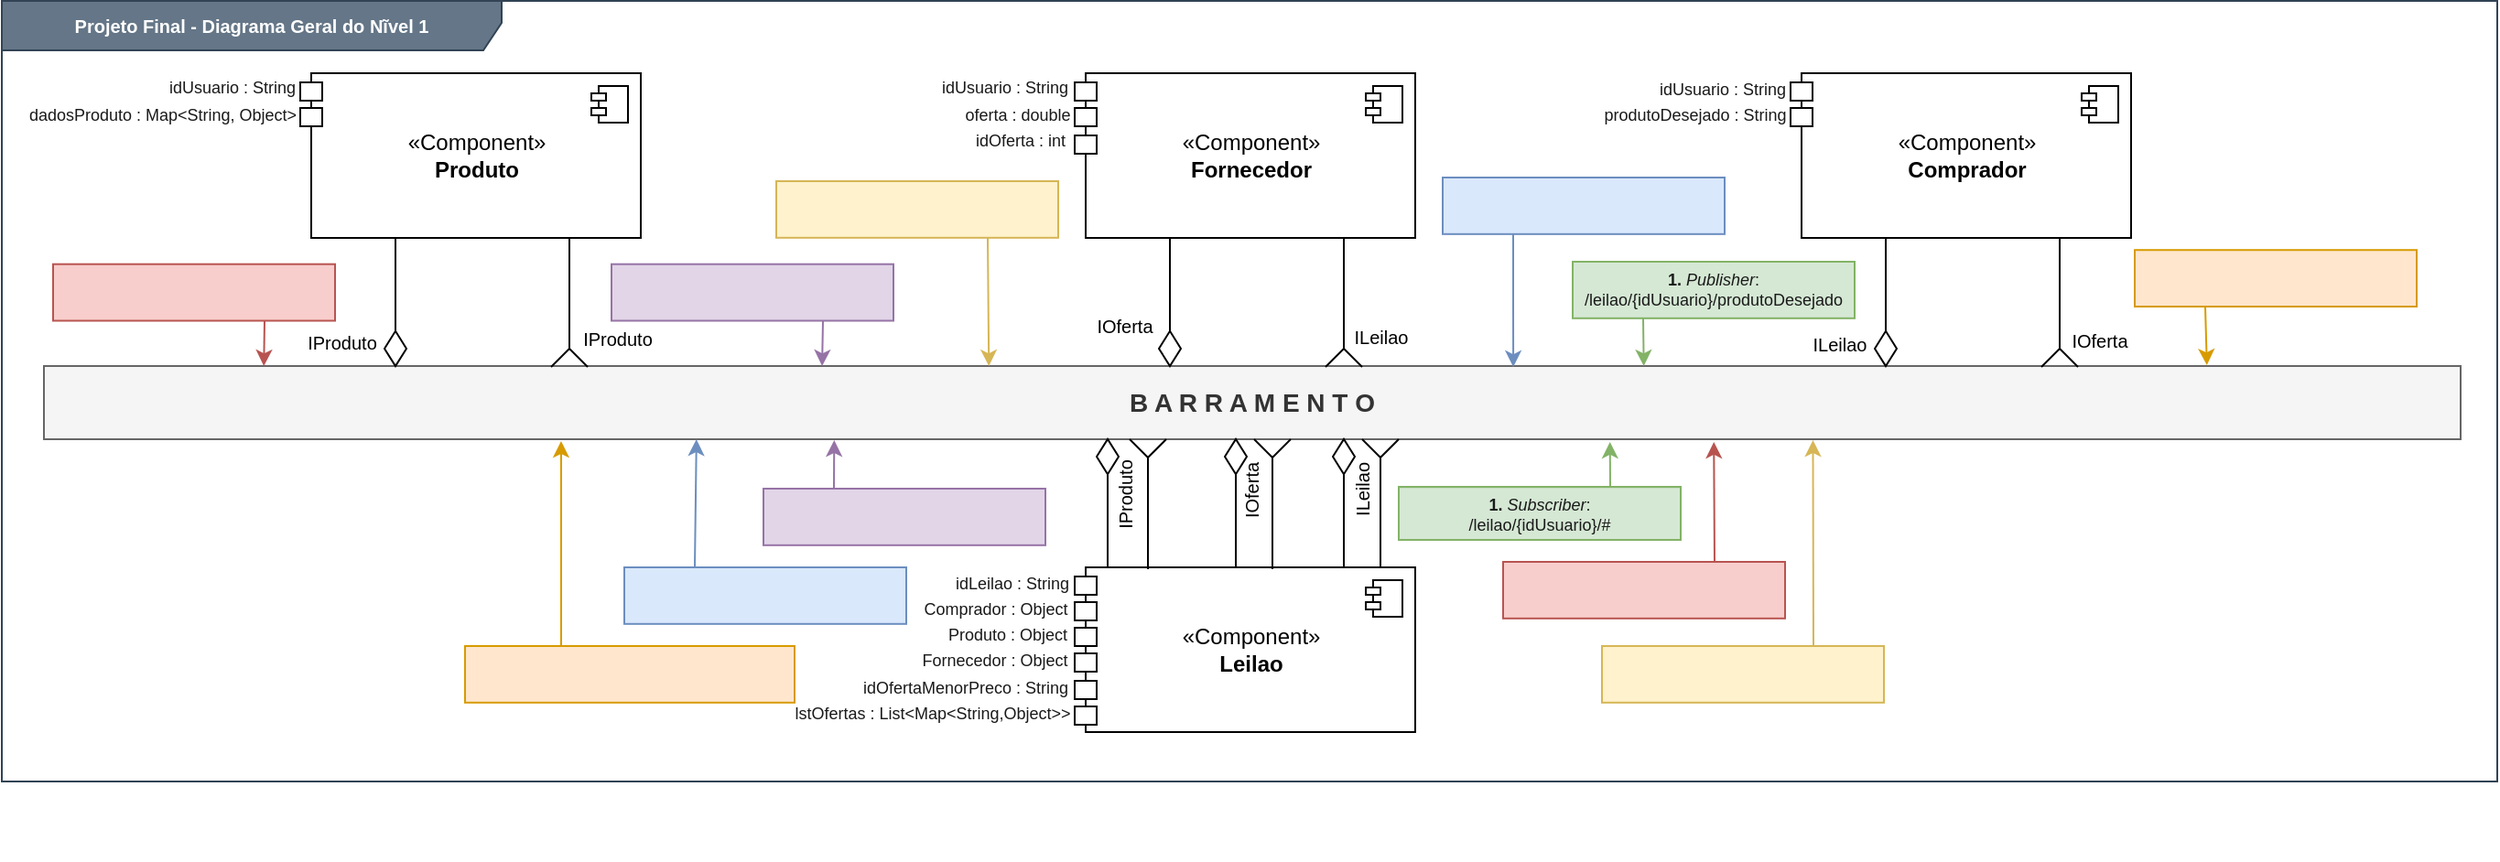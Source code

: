 <mxfile version="13.7.3" type="github">
  <diagram id="yKdZbqVcoZqOLuwMMB4S" name="Page-1">
    <mxGraphModel dx="2090" dy="289" grid="1" gridSize="10" guides="1" tooltips="1" connect="1" arrows="1" fold="1" page="1" pageScale="1" pageWidth="1169" pageHeight="827" math="0" shadow="0">
      <root>
        <mxCell id="0" />
        <mxCell id="1" parent="0" />
        <mxCell id="267" value="Projeto Final - Diagrama Geral do Nĩvel 1" style="shape=umlFrame;whiteSpace=wrap;html=1;fontSize=10;fontColor=#ffffff;fillColor=#647687;strokeColor=#314354;width=273;height=27;fontStyle=1" parent="1" vertex="1">
          <mxGeometry x="-83" y="283.5" width="1363" height="426.5" as="geometry" />
        </mxCell>
        <mxCell id="FtdyLY_3m7sY5ahBleHm-33" value="&lt;font size=&quot;1&quot;&gt;&lt;b style=&quot;font-size: 14px&quot;&gt;B A R R A M E N T O&lt;/b&gt;&lt;/font&gt;" style="rounded=0;whiteSpace=wrap;html=1;fontSize=8;fillColor=#f5f5f5;strokeColor=#666666;fontColor=#333333;" parent="1" vertex="1">
          <mxGeometry x="-60" y="483" width="1320" height="40" as="geometry" />
        </mxCell>
        <mxCell id="36" value="" style="group" parent="1" vertex="1" connectable="0">
          <mxGeometry x="459" y="743" width="11" height="10" as="geometry" />
        </mxCell>
        <mxCell id="37" value="" style="group" parent="36" vertex="1" connectable="0">
          <mxGeometry x="-8.882e-16" y="-8.882e-16" width="11" height="10" as="geometry" />
        </mxCell>
        <mxCell id="58" value="" style="group" parent="1" vertex="1" connectable="0">
          <mxGeometry x="640" y="413" width="20" height="70.5" as="geometry" />
        </mxCell>
        <mxCell id="59" value="" style="endArrow=none;html=1;fontColor=#1A1A1A;" parent="58" edge="1">
          <mxGeometry width="50" height="50" relative="1" as="geometry">
            <mxPoint x="10" y="60.5" as="sourcePoint" />
            <mxPoint x="10" as="targetPoint" />
          </mxGeometry>
        </mxCell>
        <mxCell id="60" value="" style="endArrow=none;html=1;fontColor=#1A1A1A;" parent="58" edge="1">
          <mxGeometry width="50" height="50" relative="1" as="geometry">
            <mxPoint y="70.5" as="sourcePoint" />
            <mxPoint x="10" y="60.5" as="targetPoint" />
          </mxGeometry>
        </mxCell>
        <mxCell id="61" value="" style="endArrow=none;html=1;fontColor=#1A1A1A;" parent="58" edge="1">
          <mxGeometry width="50" height="50" relative="1" as="geometry">
            <mxPoint x="20" y="70.5" as="sourcePoint" />
            <mxPoint x="10" y="60.5" as="targetPoint" />
          </mxGeometry>
        </mxCell>
        <mxCell id="134" value="«Component»&lt;br&gt;&lt;b&gt;Produto&lt;/b&gt;" style="html=1;dropTarget=0;" parent="1" vertex="1">
          <mxGeometry x="86" y="323" width="180" height="90" as="geometry" />
        </mxCell>
        <mxCell id="135" value="" style="shape=component;jettyWidth=8;jettyHeight=4;" parent="134" vertex="1">
          <mxGeometry x="1" width="20" height="20" relative="1" as="geometry">
            <mxPoint x="-27" y="7" as="offset" />
          </mxGeometry>
        </mxCell>
        <mxCell id="136" value="" style="group" parent="1" vertex="1" connectable="0">
          <mxGeometry x="226" y="483" width="11" height="10" as="geometry" />
        </mxCell>
        <mxCell id="137" value="" style="group" parent="136" vertex="1" connectable="0">
          <mxGeometry x="-8.882e-16" y="-8.882e-16" width="11" height="10" as="geometry" />
        </mxCell>
        <mxCell id="138" value="" style="rhombus;whiteSpace=wrap;html=1;fontSize=8;" parent="1" vertex="1">
          <mxGeometry x="126" y="463.909" width="12" height="19.091" as="geometry" />
        </mxCell>
        <mxCell id="139" value="" style="endArrow=none;html=1;fontSize=8;exitX=0.5;exitY=0;exitDx=0;exitDy=0;" parent="1" source="138" edge="1">
          <mxGeometry width="50" height="50" relative="1" as="geometry">
            <mxPoint x="157" y="413" as="sourcePoint" />
            <mxPoint x="132" y="413" as="targetPoint" />
            <Array as="points" />
          </mxGeometry>
        </mxCell>
        <mxCell id="140" value="IProduto" style="text;html=1;strokeColor=none;fillColor=none;align=center;verticalAlign=middle;whiteSpace=wrap;rounded=0;fontSize=10;" parent="1" vertex="1">
          <mxGeometry x="80" y="460.25" width="46" height="20" as="geometry" />
        </mxCell>
        <mxCell id="141" value="" style="group" parent="1" vertex="1" connectable="0">
          <mxGeometry x="217" y="413" width="20" height="70.5" as="geometry" />
        </mxCell>
        <mxCell id="142" value="" style="endArrow=none;html=1;fontColor=#1A1A1A;" parent="141" edge="1">
          <mxGeometry width="50" height="50" relative="1" as="geometry">
            <mxPoint x="10" y="60.5" as="sourcePoint" />
            <mxPoint x="10" as="targetPoint" />
          </mxGeometry>
        </mxCell>
        <mxCell id="143" value="" style="endArrow=none;html=1;fontColor=#1A1A1A;" parent="141" edge="1">
          <mxGeometry width="50" height="50" relative="1" as="geometry">
            <mxPoint y="70.5" as="sourcePoint" />
            <mxPoint x="10" y="60.5" as="targetPoint" />
          </mxGeometry>
        </mxCell>
        <mxCell id="144" value="" style="endArrow=none;html=1;fontColor=#1A1A1A;" parent="141" edge="1">
          <mxGeometry width="50" height="50" relative="1" as="geometry">
            <mxPoint x="20" y="70.5" as="sourcePoint" />
            <mxPoint x="10" y="60.5" as="targetPoint" />
          </mxGeometry>
        </mxCell>
        <mxCell id="FtdyLY_3m7sY5ahBleHm-5" value="«Component»&lt;br&gt;&lt;b&gt;Fornecedor&lt;/b&gt;" style="html=1;dropTarget=0;" parent="1" vertex="1">
          <mxGeometry x="509" y="323" width="180" height="90" as="geometry" />
        </mxCell>
        <mxCell id="FtdyLY_3m7sY5ahBleHm-6" value="" style="shape=component;jettyWidth=8;jettyHeight=4;" parent="FtdyLY_3m7sY5ahBleHm-5" vertex="1">
          <mxGeometry x="1" width="20" height="20" relative="1" as="geometry">
            <mxPoint x="-27" y="7" as="offset" />
          </mxGeometry>
        </mxCell>
        <mxCell id="147" value="" style="rounded=0;whiteSpace=wrap;html=1;fontSize=10;" parent="1" vertex="1">
          <mxGeometry x="80" y="342" width="12" height="10" as="geometry" />
        </mxCell>
        <mxCell id="247" value="idUsuario : String" style="text;html=1;strokeColor=none;fillColor=none;align=center;verticalAlign=middle;whiteSpace=wrap;rounded=0;fontSize=9;fontColor=#1A1A1A;" parent="1" vertex="1">
          <mxGeometry x="6" y="321" width="74" height="20" as="geometry" />
        </mxCell>
        <mxCell id="209" value="&lt;b style=&quot;font-size: 9px&quot;&gt;2.&lt;/b&gt; &lt;i style=&quot;font-size: 9px&quot;&gt;Publisher&lt;/i&gt;:&lt;br style=&quot;font-size: 9px&quot;&gt;/produto/{idLeilao}/buscaProduto" style="text;html=1;strokeColor=none;fillColor=none;align=center;verticalAlign=middle;whiteSpace=wrap;rounded=0;fontSize=9;fontColor=#1A1A1A;" parent="1" vertex="1">
          <mxGeometry x="333" y="557.727" width="154" height="15.455" as="geometry" />
        </mxCell>
        <mxCell id="211" value="" style="group" parent="1" vertex="1" connectable="0">
          <mxGeometry x="775" y="426" width="154" height="30.91" as="geometry" />
        </mxCell>
        <mxCell id="180" value="" style="rounded=0;whiteSpace=wrap;html=1;fillColor=#d5e8d4;strokeColor=#82b366;" parent="211" vertex="1">
          <mxGeometry width="154" height="30.91" as="geometry" />
        </mxCell>
        <mxCell id="181" value="&lt;b style=&quot;font-size: 9px&quot;&gt;1.&lt;/b&gt; &lt;i style=&quot;font-size: 9px&quot;&gt;Publisher&lt;/i&gt;:&lt;br style=&quot;font-size: 9px&quot;&gt;/leilao/{idUsuario}/produtoDesejado" style="text;html=1;strokeColor=none;fillColor=none;align=center;verticalAlign=middle;whiteSpace=wrap;rounded=0;fontSize=9;fontColor=#1A1A1A;" parent="211" vertex="1">
          <mxGeometry y="7.728" width="154" height="15.455" as="geometry" />
        </mxCell>
        <mxCell id="212" value="" style="group" parent="1" vertex="1" connectable="0">
          <mxGeometry x="680" y="549.09" width="154" height="28.91" as="geometry" />
        </mxCell>
        <mxCell id="198" value="" style="group;fillColor=#dae8fc;strokeColor=#6c8ebf;container=0;" parent="212" vertex="1" connectable="0">
          <mxGeometry width="154" height="28.91" as="geometry" />
        </mxCell>
        <mxCell id="200" value="" style="group;fontSize=9;fillColor=#d5e8d4;strokeColor=#82b366;container=0;" parent="212" vertex="1" connectable="0">
          <mxGeometry width="154" height="28.91" as="geometry" />
        </mxCell>
        <mxCell id="201" value="" style="rounded=0;whiteSpace=wrap;html=1;fillColor=#d5e8d4;strokeColor=#82b366;" parent="212" vertex="1">
          <mxGeometry width="154" height="28.91" as="geometry" />
        </mxCell>
        <mxCell id="202" value="&lt;b style=&quot;font-size: 9px&quot;&gt;1.&lt;/b&gt; &lt;i style=&quot;font-size: 9px&quot;&gt;Subscriber&lt;/i&gt;:&lt;br style=&quot;font-size: 9px&quot;&gt;/leilao/{idUsuario}/#" style="text;html=1;strokeColor=none;fillColor=none;align=center;verticalAlign=middle;whiteSpace=wrap;rounded=0;fontSize=9;fontColor=#1A1A1A;" parent="212" vertex="1">
          <mxGeometry y="7.227" width="154" height="14.455" as="geometry" />
        </mxCell>
        <mxCell id="265" style="edgeStyle=orthogonalEdgeStyle;rounded=0;orthogonalLoop=1;jettySize=auto;html=1;exitX=0.75;exitY=1;exitDx=0;exitDy=0;entryX=0.322;entryY=0.001;entryDx=0;entryDy=0;entryPerimeter=0;fontSize=9;fontColor=#FFFFFF;fillColor=#e1d5e7;strokeColor=#9673a6;" parent="1" source="214" target="FtdyLY_3m7sY5ahBleHm-33" edge="1">
          <mxGeometry relative="1" as="geometry" />
        </mxCell>
        <mxCell id="215" value="&lt;b style=&quot;font-size: 9px&quot;&gt;2.&lt;/b&gt; &lt;i style=&quot;font-size: 9px&quot;&gt;Subscriber&lt;/i&gt;:&lt;br style=&quot;font-size: 9px&quot;&gt;/produto/{idLeilao}/#" style="text;html=1;strokeColor=none;fillColor=none;align=center;verticalAlign=middle;whiteSpace=wrap;rounded=0;fontSize=9;fontColor=#1A1A1A;" parent="1" vertex="1">
          <mxGeometry x="250" y="435.067" width="154" height="15.455" as="geometry" />
        </mxCell>
        <mxCell id="266" style="edgeStyle=orthogonalEdgeStyle;rounded=0;orthogonalLoop=1;jettySize=auto;html=1;exitX=0.75;exitY=1;exitDx=0;exitDy=0;entryX=0.091;entryY=0.001;entryDx=0;entryDy=0;entryPerimeter=0;fontSize=9;fontColor=#FFFFFF;fillColor=#f8cecc;strokeColor=#b85450;" parent="1" source="217" target="FtdyLY_3m7sY5ahBleHm-33" edge="1">
          <mxGeometry relative="1" as="geometry" />
        </mxCell>
        <mxCell id="218" value="&lt;b style=&quot;font-size: 9px&quot;&gt;3.&lt;/b&gt; &lt;i style=&quot;font-size: 9px&quot;&gt;Publisher&lt;/i&gt;:&lt;br style=&quot;font-size: 9px&quot;&gt;/produto/{idLeilao}/{idProduto}" style="text;html=1;strokeColor=none;fillColor=none;align=center;verticalAlign=middle;whiteSpace=wrap;rounded=0;fontSize=9;fontColor=#1A1A1A;" parent="1" vertex="1">
          <mxGeometry x="-55" y="435.067" width="154" height="15.455" as="geometry" />
        </mxCell>
        <mxCell id="257" style="edgeStyle=orthogonalEdgeStyle;rounded=0;orthogonalLoop=1;jettySize=auto;html=1;exitX=0.75;exitY=0;exitDx=0;exitDy=0;entryX=0.691;entryY=1.037;entryDx=0;entryDy=0;entryPerimeter=0;fontSize=9;fontColor=#FFFFFF;fillColor=#f8cecc;strokeColor=#b85450;" parent="1" source="227" target="FtdyLY_3m7sY5ahBleHm-33" edge="1">
          <mxGeometry relative="1" as="geometry">
            <Array as="points">
              <mxPoint x="852" y="590" />
            </Array>
          </mxGeometry>
        </mxCell>
        <mxCell id="228" value="&lt;b style=&quot;font-size: 9px&quot;&gt;3.&lt;/b&gt; &lt;i style=&quot;font-size: 9px&quot;&gt;Subscriber&lt;/i&gt;:&lt;br style=&quot;font-size: 9px&quot;&gt;/produto/{idLeilao}/{idProduto}" style="text;html=1;strokeColor=none;fillColor=none;align=center;verticalAlign=middle;whiteSpace=wrap;rounded=0;fontSize=9;fontColor=#1A1A1A;" parent="1" vertex="1">
          <mxGeometry x="737" y="597.727" width="154" height="15.455" as="geometry" />
        </mxCell>
        <mxCell id="263" style="edgeStyle=orthogonalEdgeStyle;rounded=0;orthogonalLoop=1;jettySize=auto;html=1;exitX=0.25;exitY=0;exitDx=0;exitDy=0;entryX=0.27;entryY=1.001;entryDx=0;entryDy=0;entryPerimeter=0;fontSize=9;fontColor=#FFFFFF;fillColor=#dae8fc;strokeColor=#6c8ebf;" parent="1" source="229" target="FtdyLY_3m7sY5ahBleHm-33" edge="1">
          <mxGeometry relative="1" as="geometry">
            <Array as="points">
              <mxPoint x="296" y="593" />
            </Array>
          </mxGeometry>
        </mxCell>
        <mxCell id="230" value="&lt;b style=&quot;font-size: 9px&quot;&gt;4.&lt;/b&gt; &lt;i style=&quot;font-size: 9px&quot;&gt;Publisher&lt;/i&gt;:&lt;br style=&quot;font-size: 9px&quot;&gt;/leilao/{idLeilao}/inicio" style="text;html=1;strokeColor=none;fillColor=none;align=center;verticalAlign=middle;whiteSpace=wrap;rounded=0;fontSize=9;fontColor=#1A1A1A;" parent="1" vertex="1">
          <mxGeometry x="257" y="600.727" width="154" height="15.455" as="geometry" />
        </mxCell>
        <mxCell id="260" style="edgeStyle=orthogonalEdgeStyle;rounded=0;orthogonalLoop=1;jettySize=auto;html=1;exitX=0.25;exitY=1;exitDx=0;exitDy=0;entryX=0.608;entryY=0.013;entryDx=0;entryDy=0;entryPerimeter=0;fontSize=9;fontColor=#FFFFFF;fillColor=#dae8fc;strokeColor=#6c8ebf;" parent="1" source="231" target="FtdyLY_3m7sY5ahBleHm-33" edge="1">
          <mxGeometry relative="1" as="geometry" />
        </mxCell>
        <mxCell id="232" value="&lt;b style=&quot;font-size: 9px&quot;&gt;4.&lt;/b&gt; &lt;i style=&quot;font-size: 9px&quot;&gt;Subscriber&lt;/i&gt;:&lt;br style=&quot;font-size: 9px&quot;&gt;/leilao/+/inicio" style="text;html=1;strokeColor=none;fillColor=none;align=center;verticalAlign=middle;whiteSpace=wrap;rounded=0;fontSize=9;fontColor=#1A1A1A;" parent="1" vertex="1">
          <mxGeometry x="704" y="387.727" width="154" height="15.455" as="geometry" />
        </mxCell>
        <mxCell id="261" style="edgeStyle=orthogonalEdgeStyle;rounded=0;orthogonalLoop=1;jettySize=auto;html=1;exitX=0.75;exitY=1;exitDx=0;exitDy=0;entryX=0.391;entryY=0.001;entryDx=0;entryDy=0;entryPerimeter=0;fontSize=9;fontColor=#FFFFFF;fillColor=#fff2cc;strokeColor=#d6b656;" parent="1" source="233" target="FtdyLY_3m7sY5ahBleHm-33" edge="1">
          <mxGeometry relative="1" as="geometry">
            <Array as="points">
              <mxPoint x="456" y="413" />
            </Array>
          </mxGeometry>
        </mxCell>
        <mxCell id="234" value="&lt;b style=&quot;font-size: 9px&quot;&gt;5.&lt;/b&gt; &lt;i style=&quot;font-size: 9px&quot;&gt;Publisher&lt;/i&gt;:&lt;br style=&quot;font-size: 9px&quot;&gt;/oferta/{idLeilao}/{idOferta}" style="text;html=1;strokeColor=none;fillColor=none;align=center;verticalAlign=middle;whiteSpace=wrap;rounded=0;fontSize=9;fontColor=#1A1A1A;" parent="1" vertex="1">
          <mxGeometry x="340" y="389.727" width="154" height="15.455" as="geometry" />
        </mxCell>
        <mxCell id="258" style="edgeStyle=orthogonalEdgeStyle;rounded=0;orthogonalLoop=1;jettySize=auto;html=1;exitX=0.75;exitY=0;exitDx=0;exitDy=0;entryX=0.732;entryY=1.013;entryDx=0;entryDy=0;entryPerimeter=0;fontSize=9;fontColor=#FFFFFF;fillColor=#fff2cc;strokeColor=#d6b656;" parent="1" source="235" target="FtdyLY_3m7sY5ahBleHm-33" edge="1">
          <mxGeometry relative="1" as="geometry">
            <Array as="points">
              <mxPoint x="906" y="636" />
            </Array>
          </mxGeometry>
        </mxCell>
        <mxCell id="236" value="&lt;b style=&quot;font-size: 9px&quot;&gt;5.&lt;/b&gt; &lt;i style=&quot;font-size: 9px&quot;&gt;Subscriber&lt;/i&gt;:&lt;br style=&quot;font-size: 9px&quot;&gt;/oferta/{idOferta}/+" style="text;html=1;strokeColor=none;fillColor=none;align=center;verticalAlign=middle;whiteSpace=wrap;rounded=0;fontSize=9;fontColor=#1A1A1A;" parent="1" vertex="1">
          <mxGeometry x="791" y="643.727" width="154" height="15.455" as="geometry" />
        </mxCell>
        <mxCell id="264" style="edgeStyle=orthogonalEdgeStyle;rounded=0;orthogonalLoop=1;jettySize=auto;html=1;exitX=0.25;exitY=0;exitDx=0;exitDy=0;entryX=0.214;entryY=1.025;entryDx=0;entryDy=0;entryPerimeter=0;fontSize=9;fontColor=#FFFFFF;fillColor=#ffe6cc;strokeColor=#d79b00;" parent="1" source="237" target="FtdyLY_3m7sY5ahBleHm-33" edge="1">
          <mxGeometry relative="1" as="geometry">
            <Array as="points">
              <mxPoint x="223" y="636" />
            </Array>
          </mxGeometry>
        </mxCell>
        <mxCell id="238" value="&lt;b style=&quot;font-size: 9px&quot;&gt;6.&lt;/b&gt; &lt;i style=&quot;font-size: 9px&quot;&gt;Publisher&lt;/i&gt;:&lt;br style=&quot;font-size: 9px&quot;&gt;/oferta/{idLeilao}/{idOferta}/menorPreco" style="text;html=1;strokeColor=none;fillColor=none;align=center;verticalAlign=middle;whiteSpace=wrap;rounded=0;fontSize=9;fontColor=#1A1A1A;" parent="1" vertex="1">
          <mxGeometry x="184" y="643.727" width="154" height="15.455" as="geometry" />
        </mxCell>
        <mxCell id="259" style="edgeStyle=orthogonalEdgeStyle;rounded=0;orthogonalLoop=1;jettySize=auto;html=1;exitX=0.25;exitY=1;exitDx=0;exitDy=0;entryX=0.895;entryY=-0.011;entryDx=0;entryDy=0;entryPerimeter=0;fontSize=9;fontColor=#FFFFFF;fillColor=#ffe6cc;strokeColor=#d79b00;" parent="1" source="239" target="FtdyLY_3m7sY5ahBleHm-33" edge="1">
          <mxGeometry relative="1" as="geometry" />
        </mxCell>
        <mxCell id="240" value="&lt;b style=&quot;font-size: 9px&quot;&gt;6.&lt;/b&gt; &lt;i style=&quot;font-size: 9px&quot;&gt;Subscriber&lt;/i&gt;:&lt;br style=&quot;font-size: 9px&quot;&gt;/oferta/{idLeilao}/+/{menorPreco}" style="text;html=1;strokeColor=none;fillColor=none;align=center;verticalAlign=middle;whiteSpace=wrap;rounded=0;fontSize=9;fontColor=#1A1A1A;" parent="1" vertex="1">
          <mxGeometry x="1082" y="427.337" width="154" height="15.455" as="geometry" />
        </mxCell>
        <mxCell id="255" style="edgeStyle=orthogonalEdgeStyle;rounded=0;orthogonalLoop=1;jettySize=auto;html=1;exitX=0.25;exitY=1;exitDx=0;exitDy=0;entryX=0.662;entryY=0.001;entryDx=0;entryDy=0;entryPerimeter=0;fontSize=9;fontColor=#FFFFFF;fillColor=#d5e8d4;strokeColor=#82b366;" parent="1" source="180" target="FtdyLY_3m7sY5ahBleHm-33" edge="1">
          <mxGeometry relative="1" as="geometry" />
        </mxCell>
        <mxCell id="FtdyLY_3m7sY5ahBleHm-15" value="" style="rounded=0;whiteSpace=wrap;html=1;fontSize=10;" parent="1" vertex="1">
          <mxGeometry x="503" y="328" width="12" height="10" as="geometry" />
        </mxCell>
        <mxCell id="244" value="idUsuario : String" style="text;html=1;strokeColor=none;fillColor=none;align=center;verticalAlign=middle;whiteSpace=wrap;rounded=0;fontSize=9;fontColor=#1A1A1A;" parent="1" vertex="1">
          <mxGeometry x="428" y="321" width="74" height="20" as="geometry" />
        </mxCell>
        <mxCell id="245" value="oferta : double" style="text;html=1;strokeColor=none;fillColor=none;align=center;verticalAlign=middle;whiteSpace=wrap;rounded=0;fontSize=9;fontColor=#1A1A1A;" parent="1" vertex="1">
          <mxGeometry x="434.5" y="336" width="74" height="20" as="geometry" />
        </mxCell>
        <mxCell id="246" value="idOferta : int" style="text;html=1;strokeColor=none;fillColor=none;align=center;verticalAlign=middle;whiteSpace=wrap;rounded=0;fontSize=9;fontColor=#1A1A1A;" parent="1" vertex="1">
          <mxGeometry x="443.5" y="350" width="58.5" height="20" as="geometry" />
        </mxCell>
        <mxCell id="146" value="" style="rounded=0;whiteSpace=wrap;html=1;fontSize=10;" parent="1" vertex="1">
          <mxGeometry x="80" y="328" width="12" height="10" as="geometry" />
        </mxCell>
        <mxCell id="248" value="dadosProduto : Map&amp;lt;String, Object&amp;gt;" style="text;html=1;strokeColor=none;fillColor=none;align=center;verticalAlign=middle;whiteSpace=wrap;rounded=0;fontSize=9;fontColor=#1A1A1A;" parent="1" vertex="1">
          <mxGeometry x="-70" y="336" width="150" height="20" as="geometry" />
        </mxCell>
        <mxCell id="256" style="edgeStyle=orthogonalEdgeStyle;rounded=0;orthogonalLoop=1;jettySize=auto;html=1;exitX=0.75;exitY=0;exitDx=0;exitDy=0;entryX=0.648;entryY=1.037;entryDx=0;entryDy=0;entryPerimeter=0;fontSize=9;fontColor=#FFFFFF;fillColor=#d5e8d4;strokeColor=#82b366;" parent="1" source="201" target="FtdyLY_3m7sY5ahBleHm-33" edge="1">
          <mxGeometry relative="1" as="geometry" />
        </mxCell>
        <mxCell id="227" value="" style="rounded=0;whiteSpace=wrap;html=1;fillColor=#f8cecc;strokeColor=#b85450;" parent="1" vertex="1">
          <mxGeometry x="737" y="590" width="154" height="30.91" as="geometry" />
        </mxCell>
        <mxCell id="235" value="" style="rounded=0;whiteSpace=wrap;html=1;fillColor=#fff2cc;strokeColor=#d6b656;" parent="1" vertex="1">
          <mxGeometry x="791" y="636" width="154" height="30.91" as="geometry" />
        </mxCell>
        <mxCell id="239" value="" style="rounded=0;whiteSpace=wrap;html=1;fillColor=#ffe6cc;strokeColor=#d79b00;" parent="1" vertex="1">
          <mxGeometry x="1082" y="419.61" width="154" height="30.91" as="geometry" />
        </mxCell>
        <mxCell id="231" value="" style="rounded=0;whiteSpace=wrap;html=1;fillColor=#dae8fc;strokeColor=#6c8ebf;" parent="1" vertex="1">
          <mxGeometry x="704" y="380" width="154" height="30.91" as="geometry" />
        </mxCell>
        <mxCell id="233" value="" style="rounded=0;whiteSpace=wrap;html=1;fillColor=#fff2cc;strokeColor=#d6b656;" parent="1" vertex="1">
          <mxGeometry x="340" y="382" width="154" height="30.91" as="geometry" />
        </mxCell>
        <mxCell id="208" value="" style="rounded=0;whiteSpace=wrap;html=1;fillColor=#e1d5e7;strokeColor=#9673a6;" parent="1" vertex="1">
          <mxGeometry x="333" y="550" width="154" height="30.91" as="geometry" />
        </mxCell>
        <mxCell id="229" value="" style="rounded=0;whiteSpace=wrap;html=1;fillColor=#dae8fc;strokeColor=#6c8ebf;" parent="1" vertex="1">
          <mxGeometry x="257" y="593" width="154" height="30.91" as="geometry" />
        </mxCell>
        <mxCell id="237" value="" style="rounded=0;whiteSpace=wrap;html=1;fillColor=#ffe6cc;strokeColor=#d79b00;" parent="1" vertex="1">
          <mxGeometry x="170" y="636" width="180" height="30.91" as="geometry" />
        </mxCell>
        <mxCell id="214" value="" style="rounded=0;whiteSpace=wrap;html=1;fillColor=#e1d5e7;strokeColor=#9673a6;" parent="1" vertex="1">
          <mxGeometry x="250" y="427.34" width="154" height="30.91" as="geometry" />
        </mxCell>
        <mxCell id="217" value="" style="rounded=0;whiteSpace=wrap;html=1;fillColor=#f8cecc;strokeColor=#b85450;" parent="1" vertex="1">
          <mxGeometry x="-55" y="427.34" width="154" height="30.91" as="geometry" />
        </mxCell>
        <mxCell id="50" value="IOferta" style="text;html=1;strokeColor=none;fillColor=none;align=center;verticalAlign=middle;whiteSpace=wrap;rounded=0;fontSize=10;" parent="1" vertex="1">
          <mxGeometry x="494" y="450.52" width="73.25" height="20" as="geometry" />
        </mxCell>
        <mxCell id="243" value="" style="rounded=0;whiteSpace=wrap;html=1;fontSize=10;" parent="1" vertex="1">
          <mxGeometry x="503" y="357" width="12" height="10" as="geometry" />
        </mxCell>
        <mxCell id="hy4_8cDqSqlEhXUEPwc4-270" value="IProduto" style="text;html=1;strokeColor=none;fillColor=none;align=center;verticalAlign=middle;whiteSpace=wrap;rounded=0;fontSize=10;" parent="1" vertex="1">
          <mxGeometry x="217" y="458.25" width="73.25" height="20" as="geometry" />
        </mxCell>
        <mxCell id="FtdyLY_3m7sY5ahBleHm-55" value="" style="group" parent="1" vertex="1" connectable="0">
          <mxGeometry x="649" y="483" width="11" height="10" as="geometry" />
        </mxCell>
        <mxCell id="FtdyLY_3m7sY5ahBleHm-56" value="" style="group" parent="FtdyLY_3m7sY5ahBleHm-55" vertex="1" connectable="0">
          <mxGeometry x="-8.882e-16" y="-8.882e-16" width="11" height="10" as="geometry" />
        </mxCell>
        <mxCell id="FtdyLY_3m7sY5ahBleHm-34" value="" style="rhombus;whiteSpace=wrap;html=1;fontSize=8;" parent="1" vertex="1">
          <mxGeometry x="549" y="463.909" width="12" height="19.091" as="geometry" />
        </mxCell>
        <mxCell id="FtdyLY_3m7sY5ahBleHm-35" value="" style="endArrow=none;html=1;fontSize=8;exitX=0.5;exitY=0;exitDx=0;exitDy=0;" parent="1" source="FtdyLY_3m7sY5ahBleHm-34" edge="1">
          <mxGeometry width="50" height="50" relative="1" as="geometry">
            <mxPoint x="580" y="413" as="sourcePoint" />
            <mxPoint x="555" y="413" as="targetPoint" />
            <Array as="points" />
          </mxGeometry>
        </mxCell>
        <mxCell id="FtdyLY_3m7sY5ahBleHm-63" value="" style="rounded=0;whiteSpace=wrap;html=1;fontSize=10;" parent="1" vertex="1">
          <mxGeometry x="503" y="342" width="12" height="10" as="geometry" />
        </mxCell>
        <mxCell id="hy4_8cDqSqlEhXUEPwc4-268" value="ILeilao" style="text;html=1;strokeColor=none;fillColor=none;align=center;verticalAlign=middle;whiteSpace=wrap;rounded=0;fontSize=10;" parent="1" vertex="1">
          <mxGeometry x="649.5" y="456.91" width="41" height="20" as="geometry" />
        </mxCell>
        <mxCell id="qJZjZToz0Abcoc8ij44r-267" value="" style="group" vertex="1" connectable="0" parent="1">
          <mxGeometry x="790" y="322" width="293" height="171" as="geometry" />
        </mxCell>
        <mxCell id="115" value="«Component»&lt;br&gt;&lt;b&gt;Comprador&lt;/b&gt;" style="html=1;dropTarget=0;" parent="qJZjZToz0Abcoc8ij44r-267" vertex="1">
          <mxGeometry x="110" y="1" width="180" height="90" as="geometry" />
        </mxCell>
        <mxCell id="116" value="" style="shape=component;jettyWidth=8;jettyHeight=4;" parent="115" vertex="1">
          <mxGeometry x="1" width="20" height="20" relative="1" as="geometry">
            <mxPoint x="-27" y="7" as="offset" />
          </mxGeometry>
        </mxCell>
        <mxCell id="117" value="" style="group" parent="qJZjZToz0Abcoc8ij44r-267" vertex="1" connectable="0">
          <mxGeometry x="250" y="161" width="11" height="10" as="geometry" />
        </mxCell>
        <mxCell id="118" value="" style="group" parent="117" vertex="1" connectable="0">
          <mxGeometry x="-8.882e-16" y="-8.882e-16" width="11" height="10" as="geometry" />
        </mxCell>
        <mxCell id="119" value="" style="rhombus;whiteSpace=wrap;html=1;fontSize=8;" parent="qJZjZToz0Abcoc8ij44r-267" vertex="1">
          <mxGeometry x="150" y="141.909" width="12" height="19.091" as="geometry" />
        </mxCell>
        <mxCell id="120" value="" style="endArrow=none;html=1;fontSize=8;exitX=0.5;exitY=0;exitDx=0;exitDy=0;" parent="qJZjZToz0Abcoc8ij44r-267" source="119" edge="1">
          <mxGeometry width="50" height="50" relative="1" as="geometry">
            <mxPoint x="181" y="91" as="sourcePoint" />
            <mxPoint x="156" y="91" as="targetPoint" />
            <Array as="points" />
          </mxGeometry>
        </mxCell>
        <mxCell id="121" value="ILeilao" style="text;html=1;strokeColor=none;fillColor=none;align=center;verticalAlign=middle;whiteSpace=wrap;rounded=0;fontSize=10;" parent="qJZjZToz0Abcoc8ij44r-267" vertex="1">
          <mxGeometry x="111" y="139" width="40" height="20" as="geometry" />
        </mxCell>
        <mxCell id="122" value="" style="group" parent="qJZjZToz0Abcoc8ij44r-267" vertex="1" connectable="0">
          <mxGeometry x="241" y="91" width="20" height="70.5" as="geometry" />
        </mxCell>
        <mxCell id="123" value="" style="endArrow=none;html=1;fontColor=#1A1A1A;" parent="122" edge="1">
          <mxGeometry width="50" height="50" relative="1" as="geometry">
            <mxPoint x="10" y="60.5" as="sourcePoint" />
            <mxPoint x="10" as="targetPoint" />
          </mxGeometry>
        </mxCell>
        <mxCell id="124" value="" style="endArrow=none;html=1;fontColor=#1A1A1A;" parent="122" edge="1">
          <mxGeometry width="50" height="50" relative="1" as="geometry">
            <mxPoint y="70.5" as="sourcePoint" />
            <mxPoint x="10" y="60.5" as="targetPoint" />
          </mxGeometry>
        </mxCell>
        <mxCell id="125" value="" style="endArrow=none;html=1;fontColor=#1A1A1A;" parent="122" edge="1">
          <mxGeometry width="50" height="50" relative="1" as="geometry">
            <mxPoint x="20" y="70.5" as="sourcePoint" />
            <mxPoint x="10" y="60.5" as="targetPoint" />
          </mxGeometry>
        </mxCell>
        <mxCell id="127" value="" style="rounded=0;whiteSpace=wrap;html=1;fontSize=10;" parent="qJZjZToz0Abcoc8ij44r-267" vertex="1">
          <mxGeometry x="104" y="6" width="12" height="10" as="geometry" />
        </mxCell>
        <mxCell id="128" value="" style="rounded=0;whiteSpace=wrap;html=1;fontSize=10;" parent="qJZjZToz0Abcoc8ij44r-267" vertex="1">
          <mxGeometry x="104" y="20" width="12" height="10" as="geometry" />
        </mxCell>
        <mxCell id="241" value="idUsuario : String" style="text;html=1;strokeColor=none;fillColor=none;align=center;verticalAlign=middle;whiteSpace=wrap;rounded=0;fontSize=9;fontColor=#1A1A1A;" parent="qJZjZToz0Abcoc8ij44r-267" vertex="1">
          <mxGeometry x="30" width="74" height="20" as="geometry" />
        </mxCell>
        <mxCell id="242" value="produtoDesejado : String" style="text;html=1;strokeColor=none;fillColor=none;align=center;verticalAlign=middle;whiteSpace=wrap;rounded=0;fontSize=9;fontColor=#1A1A1A;" parent="qJZjZToz0Abcoc8ij44r-267" vertex="1">
          <mxGeometry y="14" width="104" height="20" as="geometry" />
        </mxCell>
        <mxCell id="hy4_8cDqSqlEhXUEPwc4-267" value="IOferta" style="text;html=1;strokeColor=none;fillColor=none;align=center;verticalAlign=middle;whiteSpace=wrap;rounded=0;fontSize=10;" parent="qJZjZToz0Abcoc8ij44r-267" vertex="1">
          <mxGeometry x="253" y="136.91" width="40" height="20" as="geometry" />
        </mxCell>
        <mxCell id="1HcAewFEVQoLlggNXvDx-267" value="" style="group" vertex="1" connectable="0" parent="1">
          <mxGeometry x="343" y="523" width="346" height="160" as="geometry" />
        </mxCell>
        <mxCell id="45" value="ILeilao" style="text;html=1;strokeColor=none;fillColor=none;align=center;verticalAlign=middle;whiteSpace=wrap;rounded=0;fontSize=10;rotation=-90;" parent="1HcAewFEVQoLlggNXvDx-267" vertex="1">
          <mxGeometry x="296.5" y="17.73" width="40" height="20" as="geometry" />
        </mxCell>
        <mxCell id="49" value="" style="group;rotation=-180;" parent="1HcAewFEVQoLlggNXvDx-267" vertex="1" connectable="0">
          <mxGeometry x="172" width="12" height="70" as="geometry" />
        </mxCell>
        <mxCell id="46" value="" style="rhombus;whiteSpace=wrap;html=1;fontSize=8;rotation=-180;" parent="49" vertex="1">
          <mxGeometry width="12" height="19.091" as="geometry" />
        </mxCell>
        <mxCell id="47" value="" style="endArrow=none;html=1;fontSize=8;exitX=0.5;exitY=0;exitDx=0;exitDy=0;" parent="49" source="46" edge="1">
          <mxGeometry width="50" height="50" relative="1" as="geometry">
            <mxPoint x="-19" y="70" as="sourcePoint" />
            <mxPoint x="6" y="70" as="targetPoint" />
            <Array as="points" />
          </mxGeometry>
        </mxCell>
        <mxCell id="66" value="" style="group;rotation=-180;" parent="1HcAewFEVQoLlggNXvDx-267" vertex="1" connectable="0">
          <mxGeometry x="317" width="20" height="70.5" as="geometry" />
        </mxCell>
        <mxCell id="67" value="" style="endArrow=none;html=1;fontColor=#1A1A1A;" parent="66" edge="1">
          <mxGeometry width="50" height="50" relative="1" as="geometry">
            <mxPoint x="10" y="10" as="sourcePoint" />
            <mxPoint x="10" y="71" as="targetPoint" />
          </mxGeometry>
        </mxCell>
        <mxCell id="68" value="" style="endArrow=none;html=1;fontColor=#1A1A1A;" parent="66" edge="1">
          <mxGeometry width="50" height="50" relative="1" as="geometry">
            <mxPoint x="20" as="sourcePoint" />
            <mxPoint x="10" y="10" as="targetPoint" />
          </mxGeometry>
        </mxCell>
        <mxCell id="69" value="" style="endArrow=none;html=1;fontColor=#1A1A1A;" parent="66" edge="1">
          <mxGeometry width="50" height="50" relative="1" as="geometry">
            <mxPoint as="sourcePoint" />
            <mxPoint x="10" y="10" as="targetPoint" />
          </mxGeometry>
        </mxCell>
        <mxCell id="33" value="«Component»&lt;br&gt;&lt;b&gt;Leilao&lt;/b&gt;" style="html=1;dropTarget=0;" parent="1HcAewFEVQoLlggNXvDx-267" vertex="1">
          <mxGeometry x="166" y="70" width="180" height="90" as="geometry" />
        </mxCell>
        <mxCell id="34" value="" style="shape=component;jettyWidth=8;jettyHeight=4;" parent="33" vertex="1">
          <mxGeometry x="1" width="20" height="20" relative="1" as="geometry">
            <mxPoint x="-27" y="7" as="offset" />
          </mxGeometry>
        </mxCell>
        <mxCell id="108" value="" style="group" parent="1HcAewFEVQoLlggNXvDx-267" vertex="1" connectable="0">
          <mxGeometry x="160" y="75" width="12" height="81" as="geometry" />
        </mxCell>
        <mxCell id="35" value="" style="rounded=0;whiteSpace=wrap;html=1;fontSize=10;" parent="108" vertex="1">
          <mxGeometry width="12" height="10" as="geometry" />
        </mxCell>
        <mxCell id="40" value="" style="rounded=0;whiteSpace=wrap;html=1;fontSize=10;" parent="108" vertex="1">
          <mxGeometry y="14" width="12" height="10" as="geometry" />
        </mxCell>
        <mxCell id="41" value="" style="rounded=0;whiteSpace=wrap;html=1;fontSize=10;" parent="108" vertex="1">
          <mxGeometry y="28" width="12" height="10" as="geometry" />
        </mxCell>
        <mxCell id="42" value="" style="rounded=0;whiteSpace=wrap;html=1;fontSize=10;" parent="108" vertex="1">
          <mxGeometry y="42" width="12" height="10" as="geometry" />
        </mxCell>
        <mxCell id="43" value="" style="rounded=0;whiteSpace=wrap;html=1;fontSize=10;" parent="108" vertex="1">
          <mxGeometry y="57" width="12" height="10" as="geometry" />
        </mxCell>
        <mxCell id="44" value="" style="rounded=0;whiteSpace=wrap;html=1;fontSize=10;" parent="108" vertex="1">
          <mxGeometry y="71" width="12" height="10" as="geometry" />
        </mxCell>
        <mxCell id="249" value="idLeilao : String" style="text;html=1;strokeColor=none;fillColor=none;align=center;verticalAlign=middle;whiteSpace=wrap;rounded=0;fontSize=9;fontColor=#1A1A1A;" parent="1HcAewFEVQoLlggNXvDx-267" vertex="1">
          <mxGeometry x="89" y="69" width="74" height="20" as="geometry" />
        </mxCell>
        <mxCell id="250" value="Comprador : Object" style="text;html=1;strokeColor=none;fillColor=none;align=center;verticalAlign=middle;whiteSpace=wrap;rounded=0;fontSize=9;fontColor=#1A1A1A;" parent="1HcAewFEVQoLlggNXvDx-267" vertex="1">
          <mxGeometry x="74" y="82.91" width="86" height="20" as="geometry" />
        </mxCell>
        <mxCell id="251" value="Produto : Object" style="text;html=1;strokeColor=none;fillColor=none;align=center;verticalAlign=middle;whiteSpace=wrap;rounded=0;fontSize=9;fontColor=#1A1A1A;" parent="1HcAewFEVQoLlggNXvDx-267" vertex="1">
          <mxGeometry x="87" y="96.91" width="73" height="20" as="geometry" />
        </mxCell>
        <mxCell id="252" value="Fornecedor : Object" style="text;html=1;strokeColor=none;fillColor=none;align=center;verticalAlign=middle;whiteSpace=wrap;rounded=0;fontSize=9;fontColor=#1A1A1A;" parent="1HcAewFEVQoLlggNXvDx-267" vertex="1">
          <mxGeometry x="75" y="111" width="83" height="20" as="geometry" />
        </mxCell>
        <mxCell id="253" value="idOfertaMenorPreco : String" style="text;html=1;strokeColor=none;fillColor=none;align=center;verticalAlign=middle;whiteSpace=wrap;rounded=0;fontSize=9;fontColor=#1A1A1A;" parent="1HcAewFEVQoLlggNXvDx-267" vertex="1">
          <mxGeometry x="40" y="126" width="121" height="20" as="geometry" />
        </mxCell>
        <mxCell id="254" value="lstOfertas : List&amp;lt;Map&amp;lt;String,Object&amp;gt;&amp;gt;" style="text;html=1;strokeColor=none;fillColor=none;align=center;verticalAlign=middle;whiteSpace=wrap;rounded=0;fontSize=9;fontColor=#1A1A1A;" parent="1HcAewFEVQoLlggNXvDx-267" vertex="1">
          <mxGeometry y="140" width="165" height="20" as="geometry" />
        </mxCell>
        <mxCell id="hy4_8cDqSqlEhXUEPwc4-269" value="IProduto" style="text;html=1;strokeColor=none;fillColor=none;align=center;verticalAlign=middle;whiteSpace=wrap;rounded=0;fontSize=10;rotation=-90;" parent="1HcAewFEVQoLlggNXvDx-267" vertex="1">
          <mxGeometry x="165" y="20" width="45" height="20" as="geometry" />
        </mxCell>
        <mxCell id="hy4_8cDqSqlEhXUEPwc4-273" value="" style="group;rotation=-180;" parent="1HcAewFEVQoLlggNXvDx-267" vertex="1" connectable="0">
          <mxGeometry x="190" width="20" height="70.5" as="geometry" />
        </mxCell>
        <mxCell id="hy4_8cDqSqlEhXUEPwc4-274" value="" style="endArrow=none;html=1;fontColor=#1A1A1A;" parent="hy4_8cDqSqlEhXUEPwc4-273" edge="1">
          <mxGeometry width="50" height="50" relative="1" as="geometry">
            <mxPoint x="10" y="10" as="sourcePoint" />
            <mxPoint x="10" y="71" as="targetPoint" />
          </mxGeometry>
        </mxCell>
        <mxCell id="hy4_8cDqSqlEhXUEPwc4-275" value="" style="endArrow=none;html=1;fontColor=#1A1A1A;" parent="hy4_8cDqSqlEhXUEPwc4-273" edge="1">
          <mxGeometry width="50" height="50" relative="1" as="geometry">
            <mxPoint x="20" as="sourcePoint" />
            <mxPoint x="10" y="10" as="targetPoint" />
          </mxGeometry>
        </mxCell>
        <mxCell id="hy4_8cDqSqlEhXUEPwc4-276" value="" style="endArrow=none;html=1;fontColor=#1A1A1A;" parent="hy4_8cDqSqlEhXUEPwc4-273" edge="1">
          <mxGeometry width="50" height="50" relative="1" as="geometry">
            <mxPoint as="sourcePoint" />
            <mxPoint x="10" y="10" as="targetPoint" />
          </mxGeometry>
        </mxCell>
        <mxCell id="hy4_8cDqSqlEhXUEPwc4-277" value="" style="group;rotation=-180;" parent="1HcAewFEVQoLlggNXvDx-267" vertex="1" connectable="0">
          <mxGeometry x="301" width="12" height="70" as="geometry" />
        </mxCell>
        <mxCell id="hy4_8cDqSqlEhXUEPwc4-278" value="" style="rhombus;whiteSpace=wrap;html=1;fontSize=8;rotation=-180;" parent="hy4_8cDqSqlEhXUEPwc4-277" vertex="1">
          <mxGeometry width="12" height="19.091" as="geometry" />
        </mxCell>
        <mxCell id="hy4_8cDqSqlEhXUEPwc4-279" value="" style="endArrow=none;html=1;fontSize=8;exitX=0.5;exitY=0;exitDx=0;exitDy=0;" parent="hy4_8cDqSqlEhXUEPwc4-277" source="hy4_8cDqSqlEhXUEPwc4-278" edge="1">
          <mxGeometry width="50" height="50" relative="1" as="geometry">
            <mxPoint x="-19" y="70" as="sourcePoint" />
            <mxPoint x="6" y="70" as="targetPoint" />
            <Array as="points" />
          </mxGeometry>
        </mxCell>
        <mxCell id="hy4_8cDqSqlEhXUEPwc4-280" value="" style="group;rotation=-180;" parent="1HcAewFEVQoLlggNXvDx-267" vertex="1" connectable="0">
          <mxGeometry x="258" width="20" height="70.5" as="geometry" />
        </mxCell>
        <mxCell id="hy4_8cDqSqlEhXUEPwc4-281" value="" style="endArrow=none;html=1;fontColor=#1A1A1A;" parent="hy4_8cDqSqlEhXUEPwc4-280" edge="1">
          <mxGeometry width="50" height="50" relative="1" as="geometry">
            <mxPoint x="10" y="10" as="sourcePoint" />
            <mxPoint x="10" y="71" as="targetPoint" />
          </mxGeometry>
        </mxCell>
        <mxCell id="hy4_8cDqSqlEhXUEPwc4-282" value="" style="endArrow=none;html=1;fontColor=#1A1A1A;" parent="hy4_8cDqSqlEhXUEPwc4-280" edge="1">
          <mxGeometry width="50" height="50" relative="1" as="geometry">
            <mxPoint x="20" as="sourcePoint" />
            <mxPoint x="10" y="10" as="targetPoint" />
          </mxGeometry>
        </mxCell>
        <mxCell id="hy4_8cDqSqlEhXUEPwc4-283" value="" style="endArrow=none;html=1;fontColor=#1A1A1A;" parent="hy4_8cDqSqlEhXUEPwc4-280" edge="1">
          <mxGeometry width="50" height="50" relative="1" as="geometry">
            <mxPoint as="sourcePoint" />
            <mxPoint x="10" y="10" as="targetPoint" />
          </mxGeometry>
        </mxCell>
        <mxCell id="hy4_8cDqSqlEhXUEPwc4-284" value="" style="group;rotation=-180;" parent="1HcAewFEVQoLlggNXvDx-267" vertex="1" connectable="0">
          <mxGeometry x="242" width="12" height="70" as="geometry" />
        </mxCell>
        <mxCell id="hy4_8cDqSqlEhXUEPwc4-285" value="" style="rhombus;whiteSpace=wrap;html=1;fontSize=8;rotation=-180;" parent="hy4_8cDqSqlEhXUEPwc4-284" vertex="1">
          <mxGeometry width="12" height="19.091" as="geometry" />
        </mxCell>
        <mxCell id="hy4_8cDqSqlEhXUEPwc4-286" value="" style="endArrow=none;html=1;fontSize=8;exitX=0.5;exitY=0;exitDx=0;exitDy=0;" parent="hy4_8cDqSqlEhXUEPwc4-284" source="hy4_8cDqSqlEhXUEPwc4-285" edge="1">
          <mxGeometry width="50" height="50" relative="1" as="geometry">
            <mxPoint x="-19" y="70" as="sourcePoint" />
            <mxPoint x="6" y="70" as="targetPoint" />
            <Array as="points" />
          </mxGeometry>
        </mxCell>
        <mxCell id="hy4_8cDqSqlEhXUEPwc4-287" value="IOferta" style="text;html=1;strokeColor=none;fillColor=none;align=center;verticalAlign=middle;whiteSpace=wrap;rounded=0;fontSize=10;rotation=-90;" parent="1HcAewFEVQoLlggNXvDx-267" vertex="1">
          <mxGeometry x="236" y="17.73" width="40" height="20" as="geometry" />
        </mxCell>
        <mxCell id="262" style="edgeStyle=orthogonalEdgeStyle;rounded=0;orthogonalLoop=1;jettySize=auto;html=1;exitX=0.25;exitY=0;exitDx=0;exitDy=0;entryX=0.327;entryY=1.013;entryDx=0;entryDy=0;entryPerimeter=0;fontSize=9;fontColor=#FFFFFF;fillColor=#e1d5e7;strokeColor=#9673a6;" parent="1" source="208" target="FtdyLY_3m7sY5ahBleHm-33" edge="1">
          <mxGeometry relative="1" as="geometry" />
        </mxCell>
      </root>
    </mxGraphModel>
  </diagram>
</mxfile>
